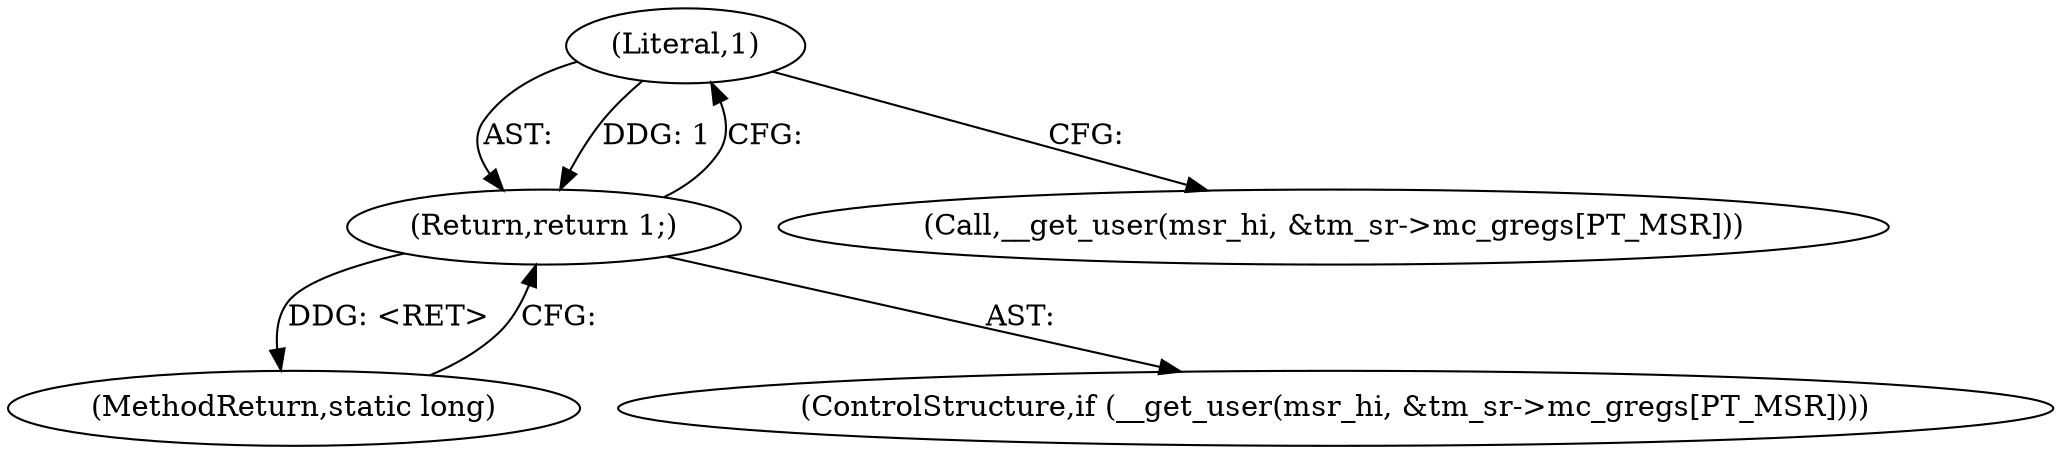 digraph "1_linux_d2b9d2a5ad5ef04ff978c9923d19730cb05efd55@del" {
"1000479" [label="(Literal,1)"];
"1000478" [label="(Return,return 1;)"];
"1000470" [label="(Call,__get_user(msr_hi, &tm_sr->mc_gregs[PT_MSR]))"];
"1000533" [label="(MethodReturn,static long)"];
"1000478" [label="(Return,return 1;)"];
"1000469" [label="(ControlStructure,if (__get_user(msr_hi, &tm_sr->mc_gregs[PT_MSR])))"];
"1000479" [label="(Literal,1)"];
"1000479" -> "1000478"  [label="AST: "];
"1000479" -> "1000470"  [label="CFG: "];
"1000478" -> "1000479"  [label="CFG: "];
"1000479" -> "1000478"  [label="DDG: 1"];
"1000478" -> "1000469"  [label="AST: "];
"1000533" -> "1000478"  [label="CFG: "];
"1000478" -> "1000533"  [label="DDG: <RET>"];
}
